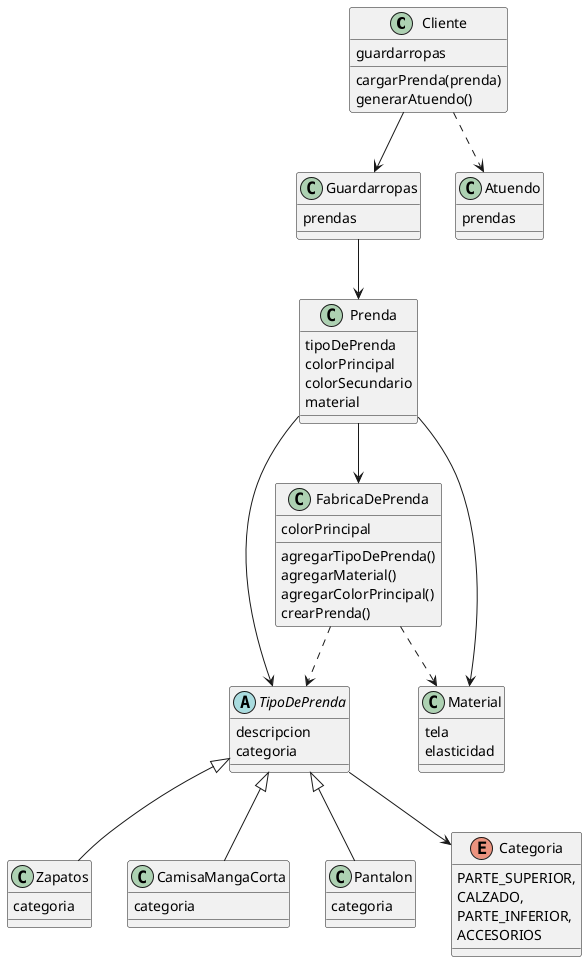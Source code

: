 @startuml

class Cliente {
    guardarropas
    cargarPrenda(prenda)
    generarAtuendo()
}

class Guardarropas {
    prendas
}

class Prenda {
    tipoDePrenda
    colorPrincipal
    colorSecundario
    material
}

class FabricaDePrenda {
    colorPrincipal
    agregarTipoDePrenda()
    agregarMaterial()
    agregarColorPrincipal()
    crearPrenda()
}

abstract class TipoDePrenda {
    descripcion
    categoria
}

class Zapatos {
    categoria
}

class CamisaMangaCorta {
    categoria
}

class Pantalon {
    categoria
}

enum Categoria {
    PARTE_SUPERIOR,
    CALZADO,
    PARTE_INFERIOR,
    ACCESORIOS
}

class Material {
    tela
    elasticidad
}

class Atuendo {
    prendas
}

Cliente --> Guardarropas
Cliente ..> Atuendo
Guardarropas --> Prenda

Prenda --> TipoDePrenda
Prenda --> Material
Prenda --> FabricaDePrenda

FabricaDePrenda ..> TipoDePrenda
FabricaDePrenda ..> Material

TipoDePrenda --> Categoria
TipoDePrenda <|-- Zapatos
TipoDePrenda <|-- CamisaMangaCorta
TipoDePrenda <|-- Pantalon

'interface FactorClimatico {
'
'}
'
'class Temperatura {
'}
'
'class Viento {
'}
'
'class Sol {
'}
'
'class Lluvia {
'}


'FactorClimatico <|.. Temperatura
'FactorClimatico <|.. Viento
'FactorClimatico <|.. Sol
'FactorClimatico <|.. Lluvia

@enduml